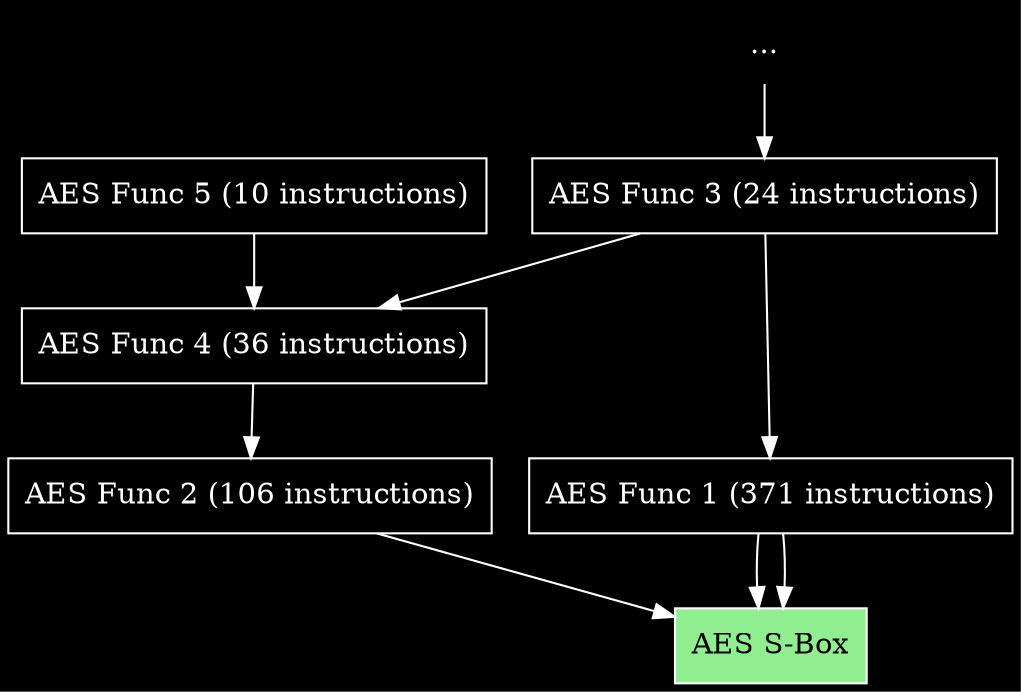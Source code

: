 digraph {
	layout=dot
	bgcolor=black
	fontcolor=white
	color=white

	Func_STable [
		shape=rect
		style=filled
		fillcolor=lightgreen
		color=white
		label="AES S-Box"
	]

	Func_1 [
		shape=rect
		style=filled
		fillcolor=black
		fontcolor=white
		color=white
		label="AES Func 1 (371 instructions)"
	]
	Func_1 -> Func_STable [color=white];
	Func_1 -> Func_STable [color=white];

	Func_2 [
		shape=rect
		style=filled
		fillcolor=black
		fontcolor=white
		color=white
		label="AES Func 2 (106 instructions)"
	]
	Func_2 -> Func_STable [color=white];

	Func_3 [
		shape=rect
		style=filled
		fillcolor=black
		fontcolor=white
		color=white
		label="AES Func 3 (24 instructions)"
	]
	Func_3 -> Func_1 [color=white];
	Func_3 -> Func_4 [color=white];

	Func_4 [
		shape=rect
		style=filled
		fillcolor=black
		color=white
		fontcolor=white
		label="AES Func 4 (36 instructions)"
	]
	Func_4 -> Func_2 [color=white];

	Func_5 [
		shape=rect
		style=filled
		fillcolor=black
		color=white
		fontcolor=white
		label="AES Func 5 (10 instructions)"
	]
	Func_5 -> Func_4 [color=white];

	Block_main [
		shape=plaintext
		label="..."
		fontcolor=white
	]
	Block_main -> Func_3 [color=white];
}
